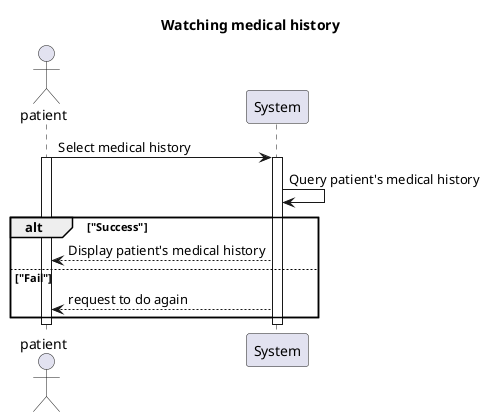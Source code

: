 @startuml
Title Watching medical history

actor patient
participant System

patient -> System: Select medical history
activate patient
activate System
System -> System: Query patient's medical history
alt "Success"
System --> patient: Display patient's medical history
else "Fail"
System --> patient: request to do again
end
deactivate System
deactivate patient
@enduml
